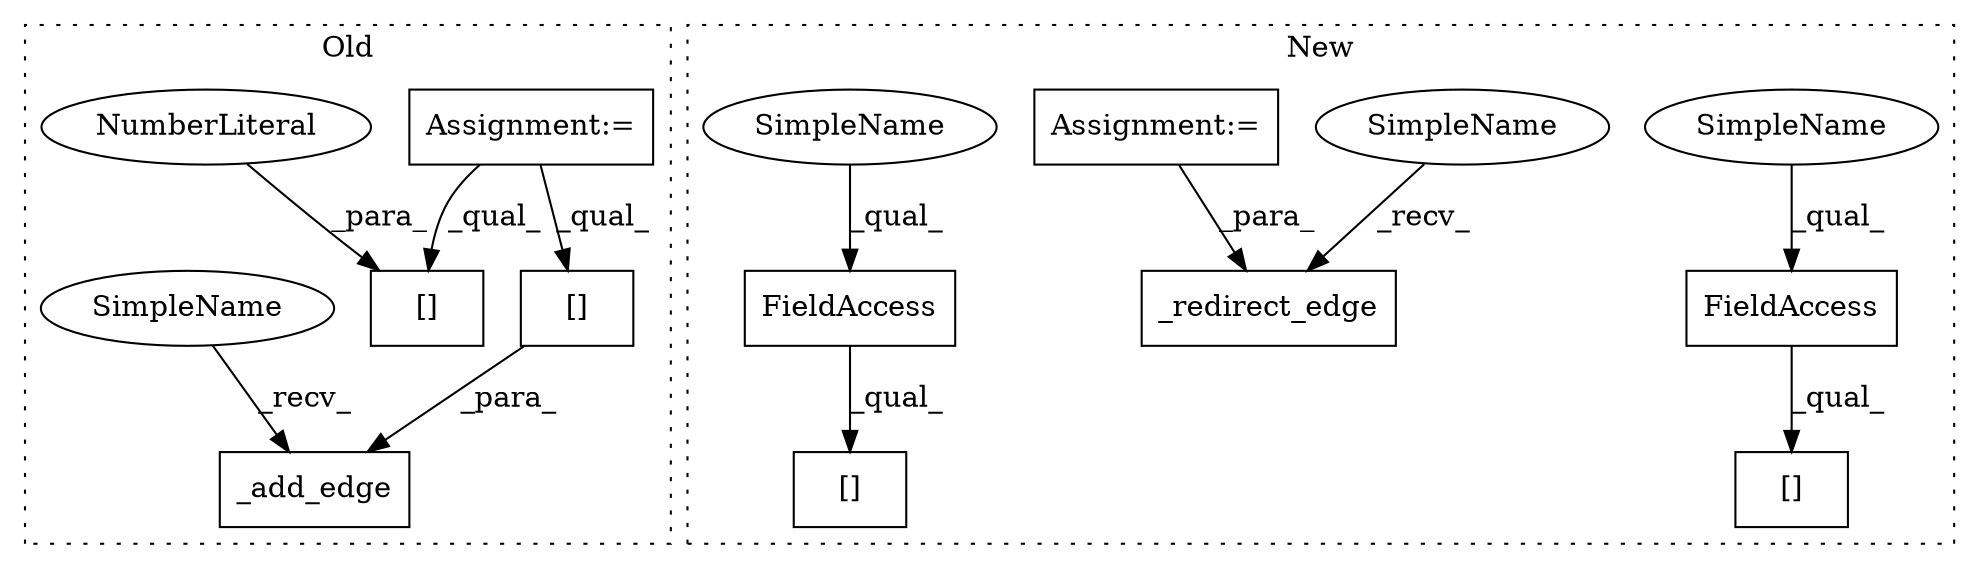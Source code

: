 digraph G {
subgraph cluster0 {
1 [label="_add_edge" a="32" s="10927,10988" l="10,1" shape="box"];
3 [label="[]" a="2" s="10952,10981" l="28,1" shape="box"];
9 [label="Assignment:=" a="7" s="10600" l="1" shape="box"];
10 [label="[]" a="2" s="10879,10908" l="28,1" shape="box"];
11 [label="NumberLiteral" a="34" s="10907" l="1" shape="ellipse"];
12 [label="SimpleName" a="42" s="10922" l="4" shape="ellipse"];
label = "Old";
style="dotted";
}
subgraph cluster1 {
2 [label="_redirect_edge" a="32" s="10283,10338" l="15,1" shape="box"];
4 [label="FieldAccess" a="22" s="10047" l="15" shape="box"];
5 [label="FieldAccess" a="22" s="9794" l="15" shape="box"];
6 [label="[]" a="2" s="9794,9818" l="16,1" shape="box"];
7 [label="Assignment:=" a="7" s="10237" l="1" shape="box"];
8 [label="[]" a="2" s="10047,10066" l="16,1" shape="box"];
13 [label="SimpleName" a="42" s="10047" l="4" shape="ellipse"];
14 [label="SimpleName" a="42" s="9794" l="4" shape="ellipse"];
15 [label="SimpleName" a="42" s="10278" l="4" shape="ellipse"];
label = "New";
style="dotted";
}
3 -> 1 [label="_para_"];
4 -> 8 [label="_qual_"];
5 -> 6 [label="_qual_"];
7 -> 2 [label="_para_"];
9 -> 10 [label="_qual_"];
9 -> 3 [label="_qual_"];
11 -> 10 [label="_para_"];
12 -> 1 [label="_recv_"];
13 -> 4 [label="_qual_"];
14 -> 5 [label="_qual_"];
15 -> 2 [label="_recv_"];
}